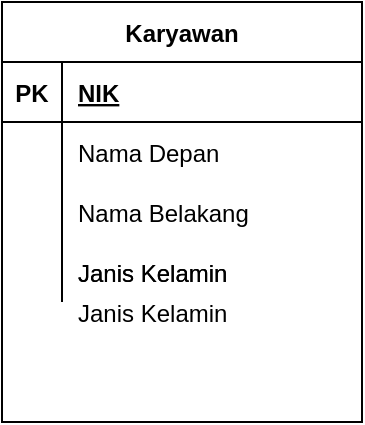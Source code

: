 <mxfile version="14.2.9" type="github">
  <diagram id="pakI0LWJCWuDecAEvWLO" name="Page-1">
    <mxGraphModel dx="447" dy="247" grid="1" gridSize="10" guides="1" tooltips="1" connect="1" arrows="1" fold="1" page="1" pageScale="1" pageWidth="1100" pageHeight="850" math="0" shadow="0">
      <root>
        <mxCell id="0" />
        <mxCell id="1" parent="0" />
        <mxCell id="NTpQdadfVUxdJA1tMsrZ-1" value="Karyawan" style="shape=table;startSize=30;container=1;collapsible=1;childLayout=tableLayout;fixedRows=1;rowLines=0;fontStyle=1;align=center;resizeLast=1;" vertex="1" parent="1">
          <mxGeometry x="70" y="40" width="180" height="210" as="geometry" />
        </mxCell>
        <mxCell id="NTpQdadfVUxdJA1tMsrZ-2" value="" style="shape=partialRectangle;collapsible=0;dropTarget=0;pointerEvents=0;fillColor=none;top=0;left=0;bottom=1;right=0;points=[[0,0.5],[1,0.5]];portConstraint=eastwest;" vertex="1" parent="NTpQdadfVUxdJA1tMsrZ-1">
          <mxGeometry y="30" width="180" height="30" as="geometry" />
        </mxCell>
        <mxCell id="NTpQdadfVUxdJA1tMsrZ-3" value="PK" style="shape=partialRectangle;connectable=0;fillColor=none;top=0;left=0;bottom=0;right=0;fontStyle=1;overflow=hidden;" vertex="1" parent="NTpQdadfVUxdJA1tMsrZ-2">
          <mxGeometry width="30" height="30" as="geometry" />
        </mxCell>
        <mxCell id="NTpQdadfVUxdJA1tMsrZ-4" value="NIK" style="shape=partialRectangle;connectable=0;fillColor=none;top=0;left=0;bottom=0;right=0;align=left;spacingLeft=6;fontStyle=5;overflow=hidden;" vertex="1" parent="NTpQdadfVUxdJA1tMsrZ-2">
          <mxGeometry x="30" width="150" height="30" as="geometry" />
        </mxCell>
        <mxCell id="NTpQdadfVUxdJA1tMsrZ-5" value="" style="shape=partialRectangle;collapsible=0;dropTarget=0;pointerEvents=0;fillColor=none;top=0;left=0;bottom=0;right=0;points=[[0,0.5],[1,0.5]];portConstraint=eastwest;" vertex="1" parent="NTpQdadfVUxdJA1tMsrZ-1">
          <mxGeometry y="60" width="180" height="30" as="geometry" />
        </mxCell>
        <mxCell id="NTpQdadfVUxdJA1tMsrZ-6" value="" style="shape=partialRectangle;connectable=0;fillColor=none;top=0;left=0;bottom=0;right=0;editable=1;overflow=hidden;" vertex="1" parent="NTpQdadfVUxdJA1tMsrZ-5">
          <mxGeometry width="30" height="30" as="geometry" />
        </mxCell>
        <mxCell id="NTpQdadfVUxdJA1tMsrZ-7" value="Nama Depan" style="shape=partialRectangle;connectable=0;fillColor=none;top=0;left=0;bottom=0;right=0;align=left;spacingLeft=6;overflow=hidden;" vertex="1" parent="NTpQdadfVUxdJA1tMsrZ-5">
          <mxGeometry x="30" width="150" height="30" as="geometry" />
        </mxCell>
        <mxCell id="NTpQdadfVUxdJA1tMsrZ-8" value="" style="shape=partialRectangle;collapsible=0;dropTarget=0;pointerEvents=0;fillColor=none;top=0;left=0;bottom=0;right=0;points=[[0,0.5],[1,0.5]];portConstraint=eastwest;" vertex="1" parent="NTpQdadfVUxdJA1tMsrZ-1">
          <mxGeometry y="90" width="180" height="30" as="geometry" />
        </mxCell>
        <mxCell id="NTpQdadfVUxdJA1tMsrZ-9" value="" style="shape=partialRectangle;connectable=0;fillColor=none;top=0;left=0;bottom=0;right=0;editable=1;overflow=hidden;" vertex="1" parent="NTpQdadfVUxdJA1tMsrZ-8">
          <mxGeometry width="30" height="30" as="geometry" />
        </mxCell>
        <mxCell id="NTpQdadfVUxdJA1tMsrZ-10" value="Nama Belakang" style="shape=partialRectangle;connectable=0;fillColor=none;top=0;left=0;bottom=0;right=0;align=left;spacingLeft=6;overflow=hidden;" vertex="1" parent="NTpQdadfVUxdJA1tMsrZ-8">
          <mxGeometry x="30" width="150" height="30" as="geometry" />
        </mxCell>
        <mxCell id="NTpQdadfVUxdJA1tMsrZ-11" value="" style="shape=partialRectangle;collapsible=0;dropTarget=0;pointerEvents=0;fillColor=none;top=0;left=0;bottom=0;right=0;points=[[0,0.5],[1,0.5]];portConstraint=eastwest;" vertex="1" parent="NTpQdadfVUxdJA1tMsrZ-1">
          <mxGeometry y="120" width="180" height="30" as="geometry" />
        </mxCell>
        <mxCell id="NTpQdadfVUxdJA1tMsrZ-12" value="" style="shape=partialRectangle;connectable=0;fillColor=none;top=0;left=0;bottom=0;right=0;editable=1;overflow=hidden;" vertex="1" parent="NTpQdadfVUxdJA1tMsrZ-11">
          <mxGeometry width="30" height="30" as="geometry" />
        </mxCell>
        <mxCell id="NTpQdadfVUxdJA1tMsrZ-13" value="Janis Kelamin" style="shape=partialRectangle;connectable=0;fillColor=none;top=0;left=0;bottom=0;right=0;align=left;spacingLeft=6;overflow=hidden;" vertex="1" parent="NTpQdadfVUxdJA1tMsrZ-11">
          <mxGeometry x="30" width="150" height="30" as="geometry" />
        </mxCell>
        <mxCell id="NTpQdadfVUxdJA1tMsrZ-14" value="Janis Kelamin" style="shape=partialRectangle;connectable=0;fillColor=none;top=0;left=0;bottom=0;right=0;align=left;spacingLeft=6;overflow=hidden;" vertex="1" parent="1">
          <mxGeometry x="100" y="160" width="150" height="30" as="geometry" />
        </mxCell>
        <mxCell id="NTpQdadfVUxdJA1tMsrZ-18" value="" style="shape=partialRectangle;collapsible=0;dropTarget=0;pointerEvents=0;fillColor=none;top=0;left=0;bottom=0;right=0;points=[[0,0.5],[1,0.5]];portConstraint=eastwest;" vertex="1" parent="1">
          <mxGeometry x="70" y="180" width="180" height="30" as="geometry" />
        </mxCell>
        <mxCell id="NTpQdadfVUxdJA1tMsrZ-19" value="" style="shape=partialRectangle;connectable=0;fillColor=none;top=0;left=0;bottom=0;right=0;editable=1;overflow=hidden;" vertex="1" parent="NTpQdadfVUxdJA1tMsrZ-18">
          <mxGeometry width="30" height="30" as="geometry" />
        </mxCell>
        <mxCell id="NTpQdadfVUxdJA1tMsrZ-20" value="Janis Kelamin" style="shape=partialRectangle;connectable=0;fillColor=none;top=0;left=0;bottom=0;right=0;align=left;spacingLeft=6;overflow=hidden;" vertex="1" parent="NTpQdadfVUxdJA1tMsrZ-18">
          <mxGeometry x="30" width="150" height="30" as="geometry" />
        </mxCell>
      </root>
    </mxGraphModel>
  </diagram>
</mxfile>
